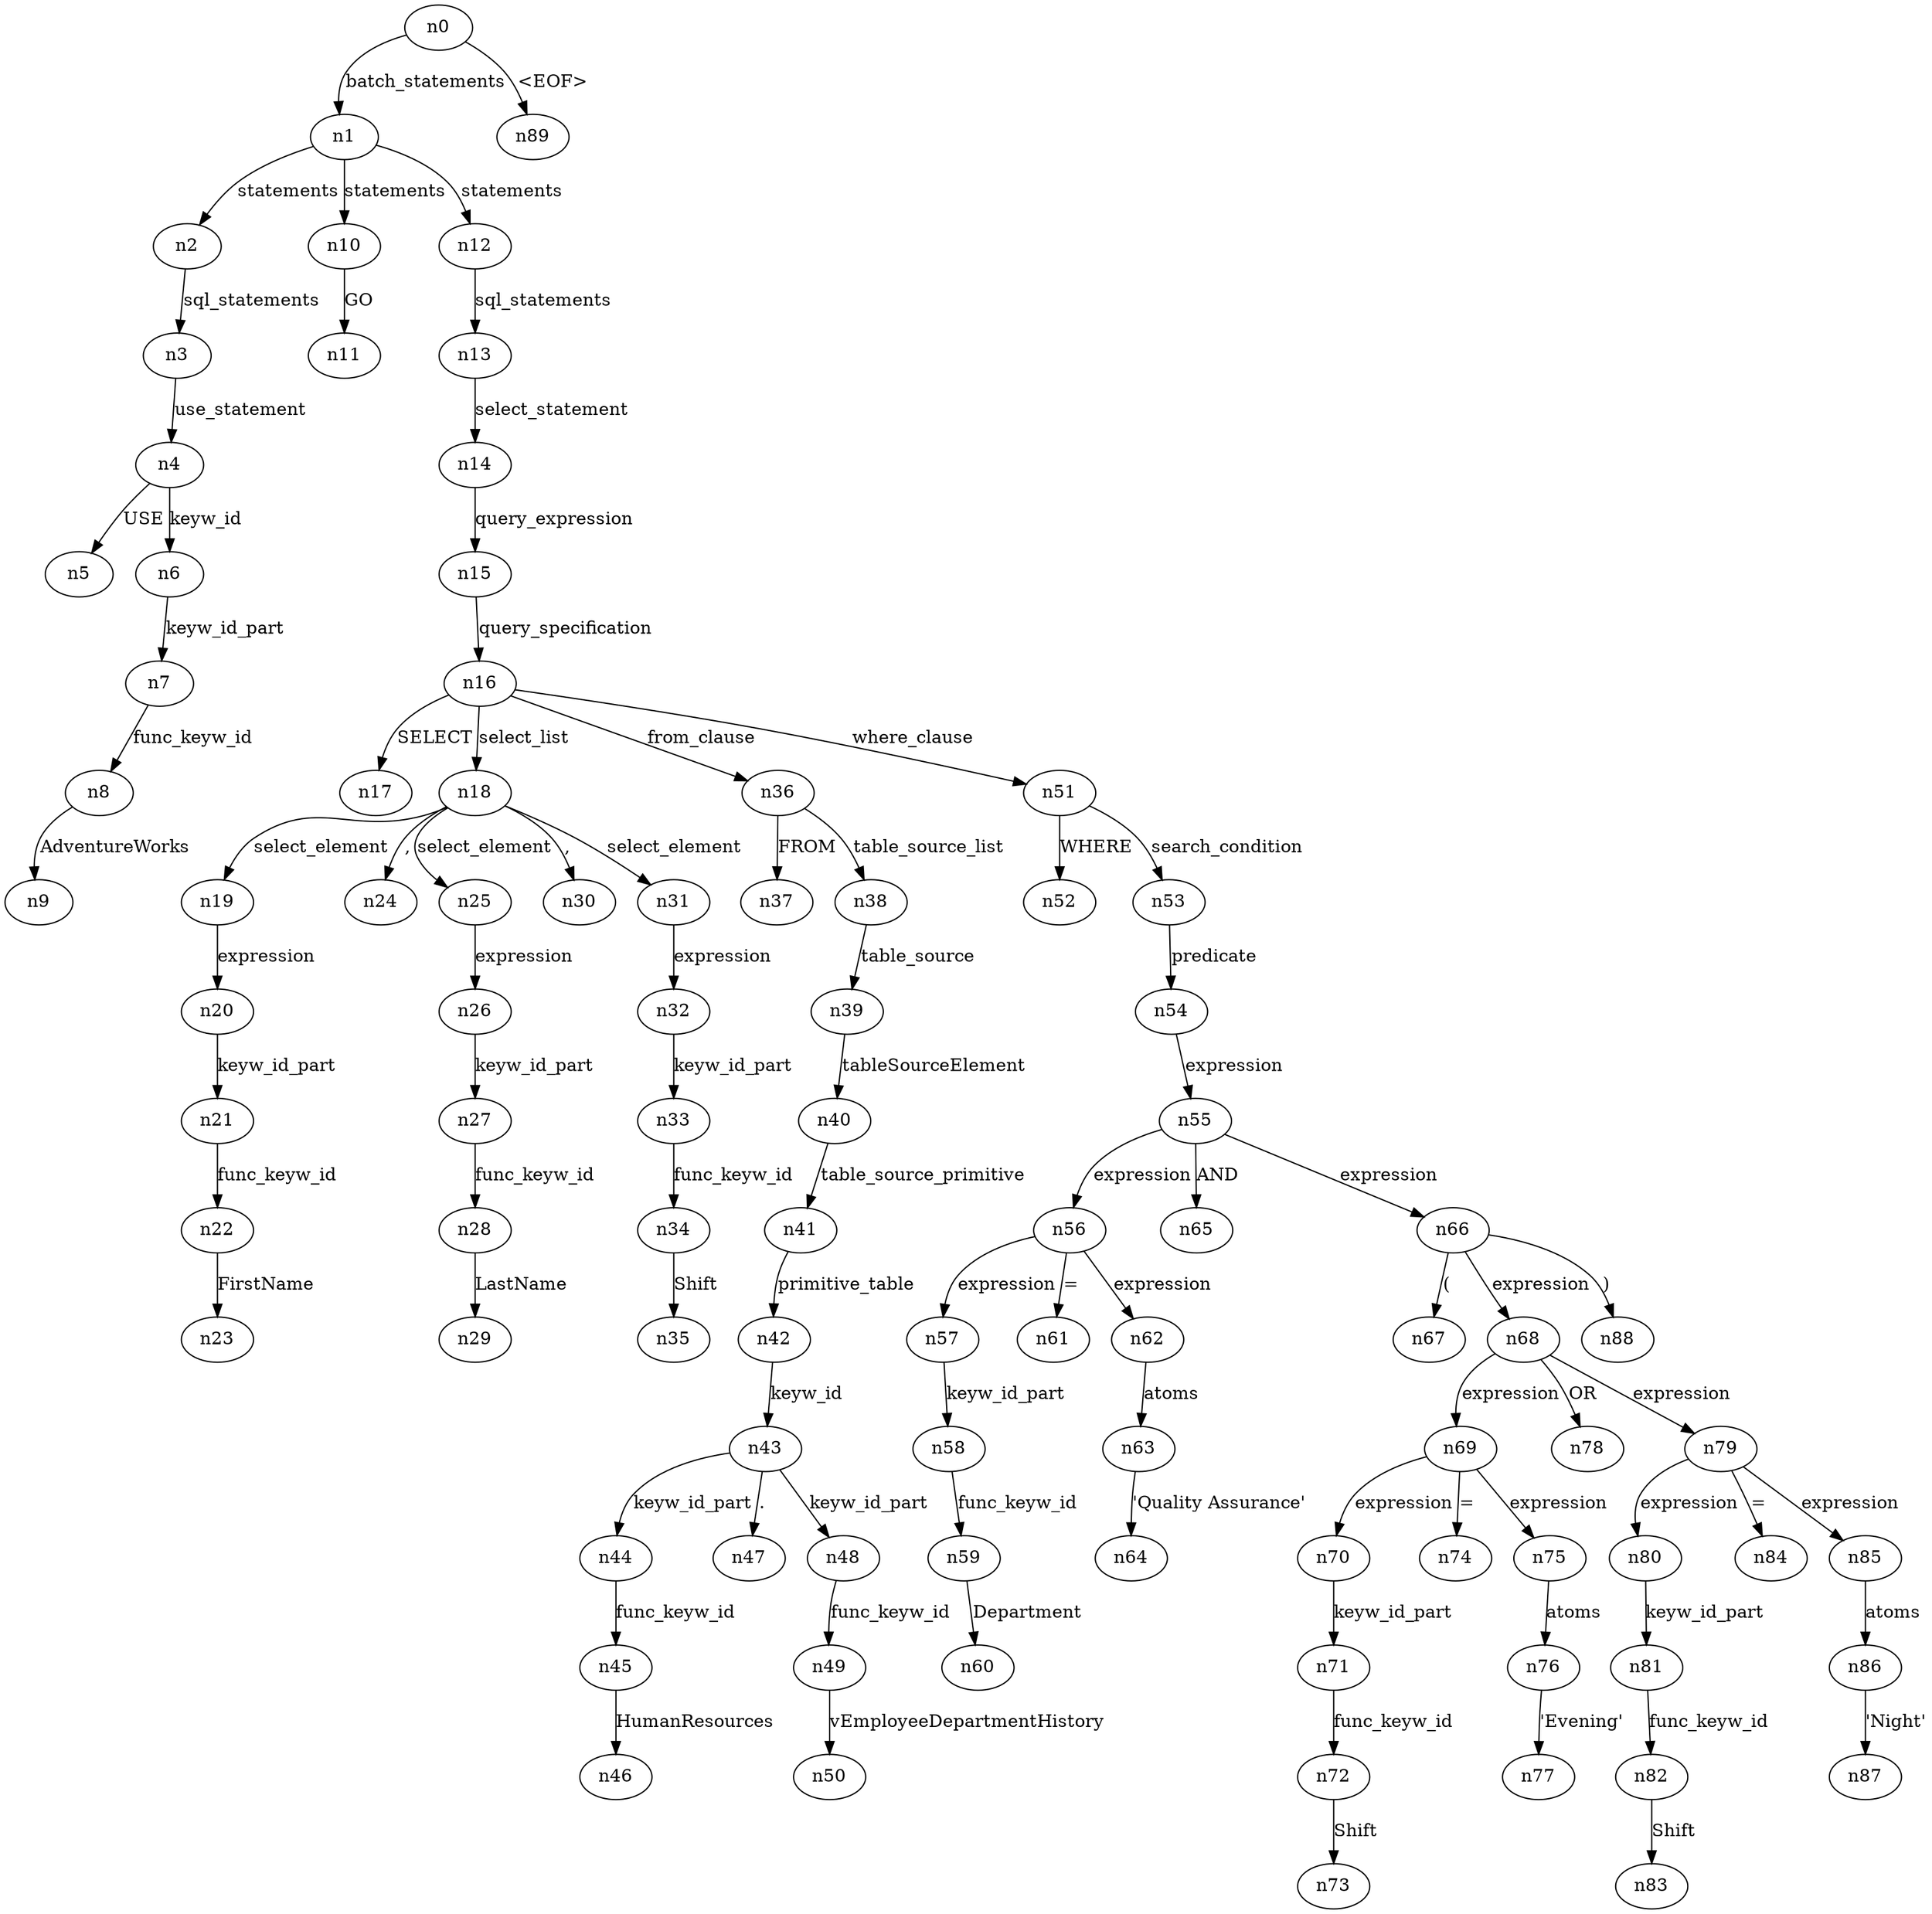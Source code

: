 digraph ParseTree {
  n0 -> n1 [label="batch_statements"];
  n1 -> n2 [label="statements"];
  n2 -> n3 [label="sql_statements"];
  n3 -> n4 [label="use_statement"];
  n4 -> n5 [label="USE"];
  n4 -> n6 [label="keyw_id"];
  n6 -> n7 [label="keyw_id_part"];
  n7 -> n8 [label="func_keyw_id"];
  n8 -> n9 [label="AdventureWorks"];
  n1 -> n10 [label="statements"];
  n10 -> n11 [label="GO"];
  n1 -> n12 [label="statements"];
  n12 -> n13 [label="sql_statements"];
  n13 -> n14 [label="select_statement"];
  n14 -> n15 [label="query_expression"];
  n15 -> n16 [label="query_specification"];
  n16 -> n17 [label="SELECT"];
  n16 -> n18 [label="select_list"];
  n18 -> n19 [label="select_element"];
  n19 -> n20 [label="expression"];
  n20 -> n21 [label="keyw_id_part"];
  n21 -> n22 [label="func_keyw_id"];
  n22 -> n23 [label="FirstName"];
  n18 -> n24 [label=","];
  n18 -> n25 [label="select_element"];
  n25 -> n26 [label="expression"];
  n26 -> n27 [label="keyw_id_part"];
  n27 -> n28 [label="func_keyw_id"];
  n28 -> n29 [label="LastName"];
  n18 -> n30 [label=","];
  n18 -> n31 [label="select_element"];
  n31 -> n32 [label="expression"];
  n32 -> n33 [label="keyw_id_part"];
  n33 -> n34 [label="func_keyw_id"];
  n34 -> n35 [label="Shift"];
  n16 -> n36 [label="from_clause"];
  n36 -> n37 [label="FROM"];
  n36 -> n38 [label="table_source_list"];
  n38 -> n39 [label="table_source"];
  n39 -> n40 [label="tableSourceElement"];
  n40 -> n41 [label="table_source_primitive"];
  n41 -> n42 [label="primitive_table"];
  n42 -> n43 [label="keyw_id"];
  n43 -> n44 [label="keyw_id_part"];
  n44 -> n45 [label="func_keyw_id"];
  n45 -> n46 [label="HumanResources"];
  n43 -> n47 [label="."];
  n43 -> n48 [label="keyw_id_part"];
  n48 -> n49 [label="func_keyw_id"];
  n49 -> n50 [label="vEmployeeDepartmentHistory"];
  n16 -> n51 [label="where_clause"];
  n51 -> n52 [label="WHERE"];
  n51 -> n53 [label="search_condition"];
  n53 -> n54 [label="predicate"];
  n54 -> n55 [label="expression"];
  n55 -> n56 [label="expression"];
  n56 -> n57 [label="expression"];
  n57 -> n58 [label="keyw_id_part"];
  n58 -> n59 [label="func_keyw_id"];
  n59 -> n60 [label="Department"];
  n56 -> n61 [label="="];
  n56 -> n62 [label="expression"];
  n62 -> n63 [label="atoms"];
  n63 -> n64 [label="'Quality Assurance'"];
  n55 -> n65 [label="AND"];
  n55 -> n66 [label="expression"];
  n66 -> n67 [label="("];
  n66 -> n68 [label="expression"];
  n68 -> n69 [label="expression"];
  n69 -> n70 [label="expression"];
  n70 -> n71 [label="keyw_id_part"];
  n71 -> n72 [label="func_keyw_id"];
  n72 -> n73 [label="Shift"];
  n69 -> n74 [label="="];
  n69 -> n75 [label="expression"];
  n75 -> n76 [label="atoms"];
  n76 -> n77 [label="'Evening'"];
  n68 -> n78 [label="OR"];
  n68 -> n79 [label="expression"];
  n79 -> n80 [label="expression"];
  n80 -> n81 [label="keyw_id_part"];
  n81 -> n82 [label="func_keyw_id"];
  n82 -> n83 [label="Shift"];
  n79 -> n84 [label="="];
  n79 -> n85 [label="expression"];
  n85 -> n86 [label="atoms"];
  n86 -> n87 [label="'Night'"];
  n66 -> n88 [label=")"];
  n0 -> n89 [label="<EOF>"];
}